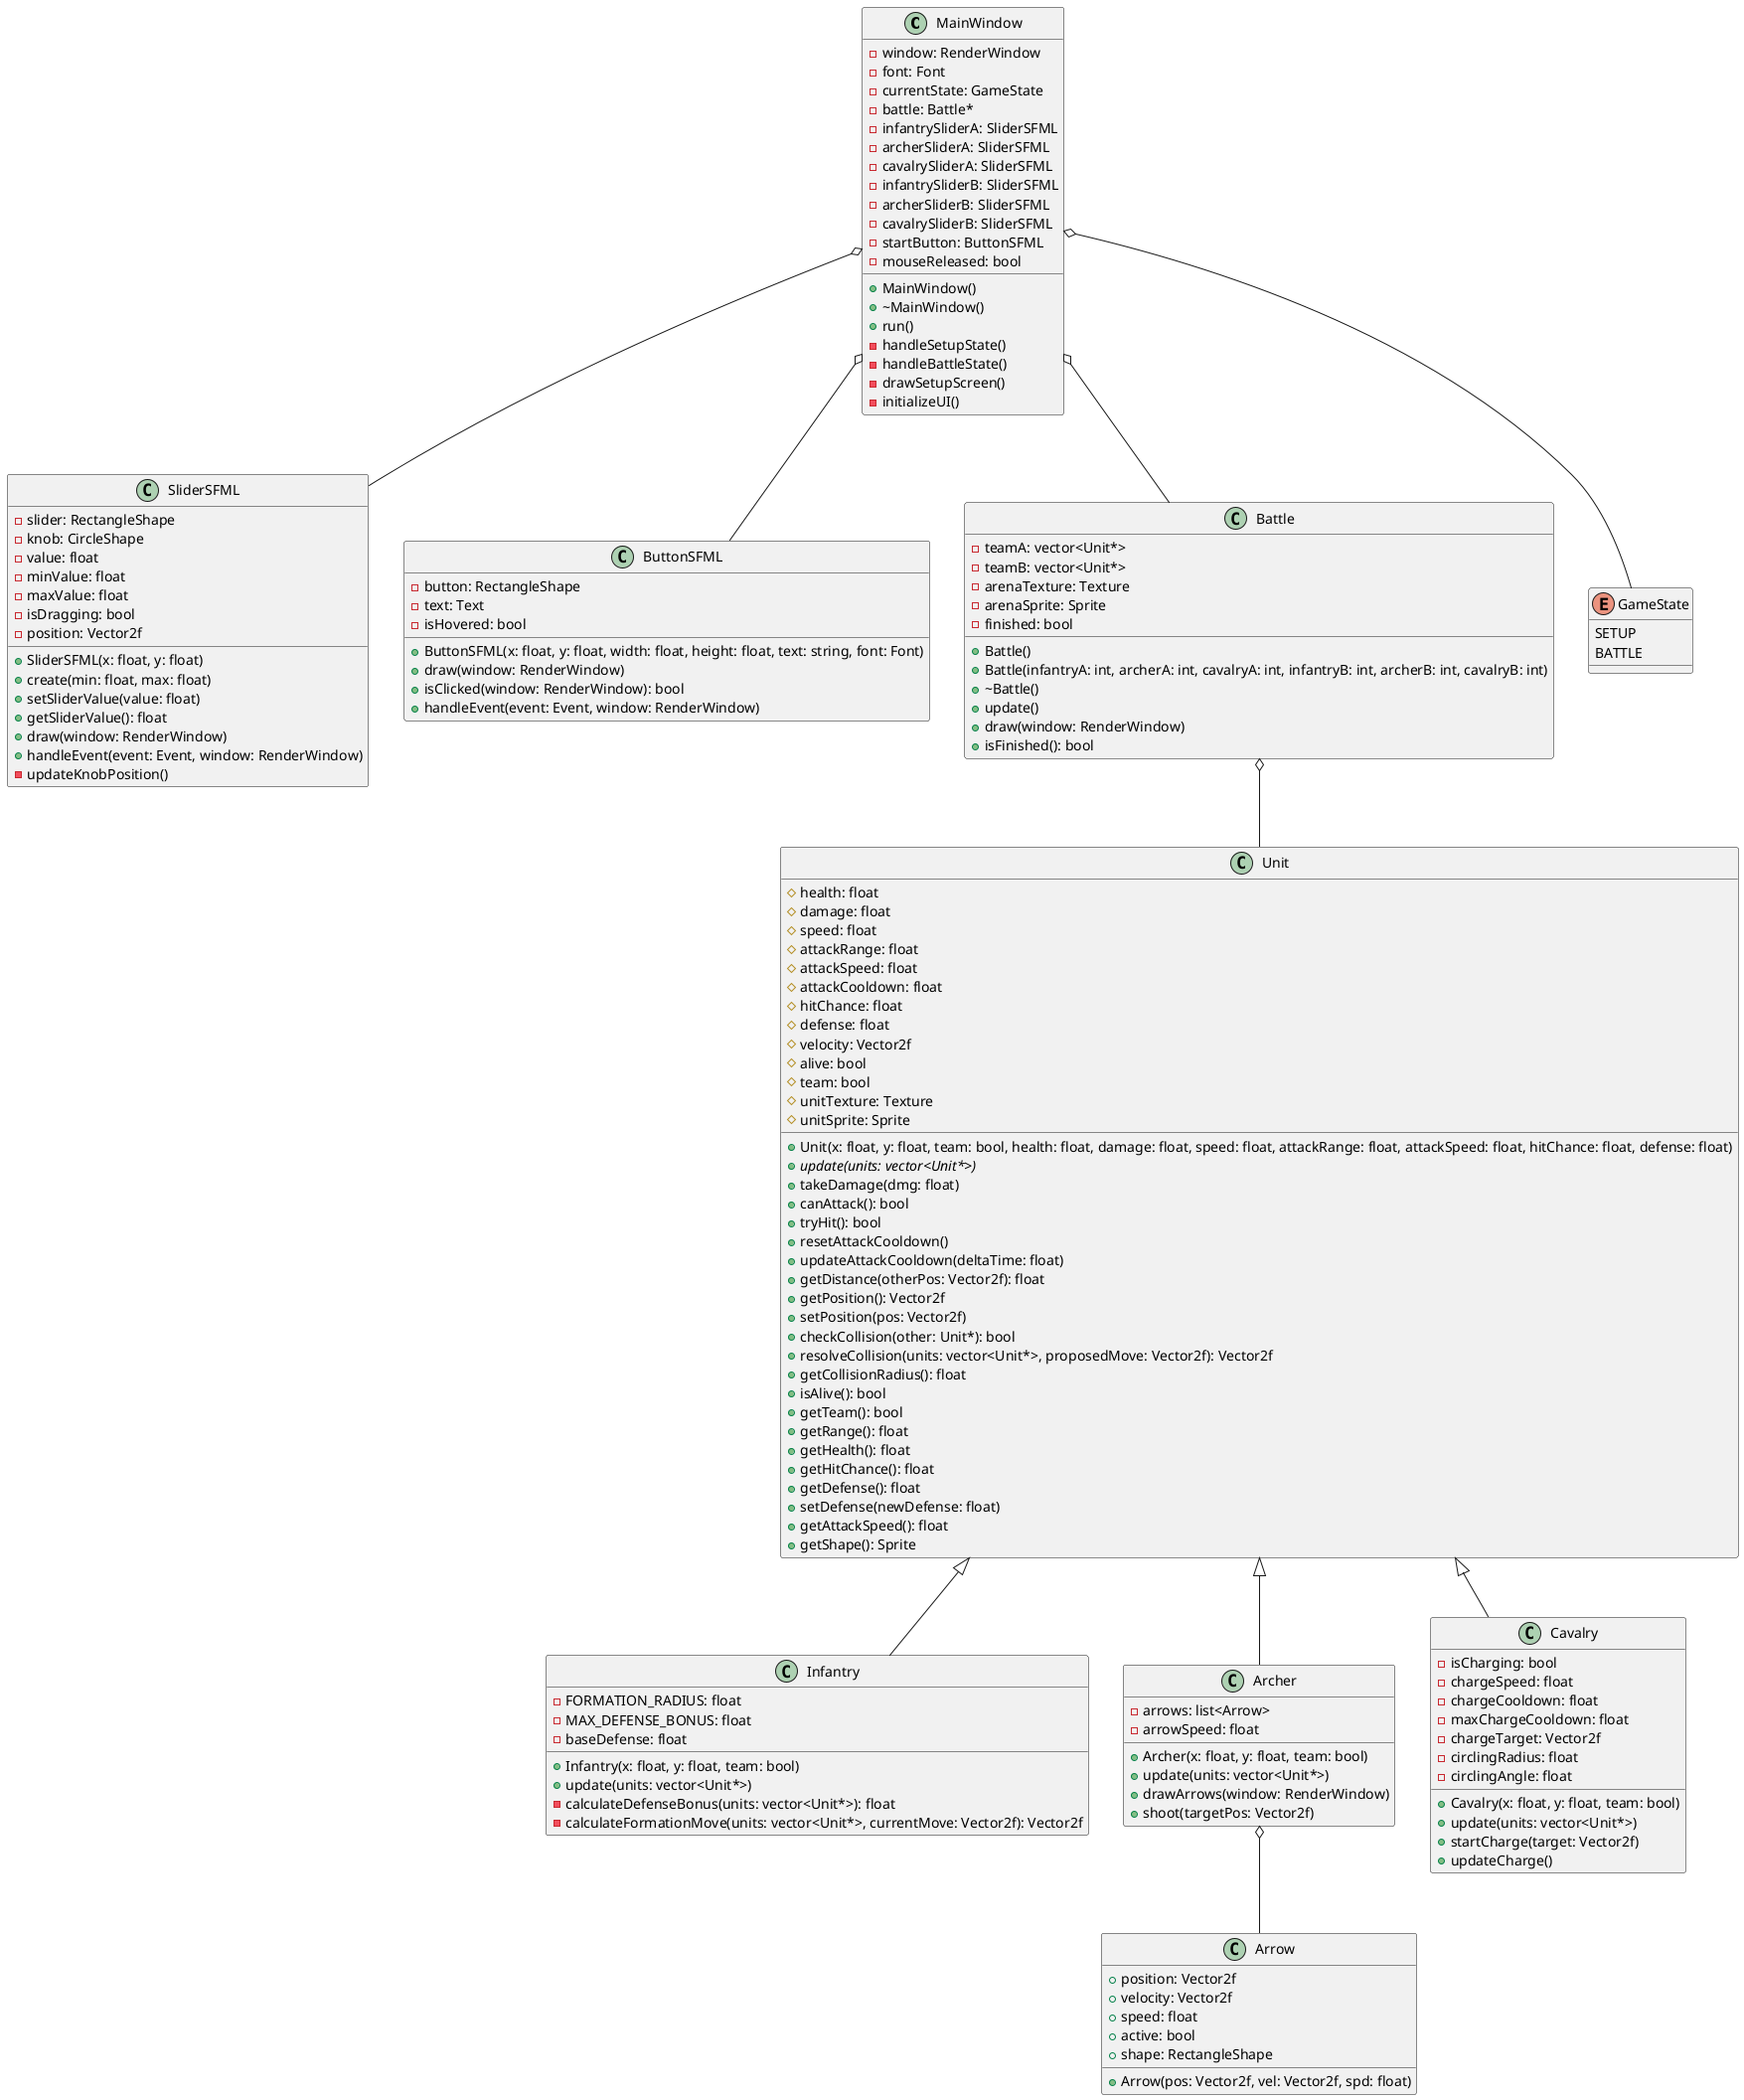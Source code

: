 @startuml

' Klasy UI
class MainWindow {
  - window: RenderWindow
  - font: Font
  - currentState: GameState
  - battle: Battle*
  - infantrySliderA: SliderSFML
  - archerSliderA: SliderSFML
  - cavalrySliderA: SliderSFML
  - infantrySliderB: SliderSFML
  - archerSliderB: SliderSFML
  - cavalrySliderB: SliderSFML
  - startButton: ButtonSFML
  - mouseReleased: bool
  + MainWindow()
  + ~MainWindow()
  + run()
  - handleSetupState()
  - handleBattleState()
  - drawSetupScreen()
  - initializeUI()
}

class SliderSFML {
  - slider: RectangleShape
  - knob: CircleShape
  - value: float
  - minValue: float
  - maxValue: float
  - isDragging: bool
  - position: Vector2f
  + SliderSFML(x: float, y: float)
  + create(min: float, max: float)
  + setSliderValue(value: float)
  + getSliderValue(): float
  + draw(window: RenderWindow)
  + handleEvent(event: Event, window: RenderWindow)
  - updateKnobPosition()
}

class ButtonSFML {
  - button: RectangleShape
  - text: Text
  - isHovered: bool
  + ButtonSFML(x: float, y: float, width: float, height: float, text: string, font: Font)
  + draw(window: RenderWindow)
  + isClicked(window: RenderWindow): bool
  + handleEvent(event: Event, window: RenderWindow)
}

' Klasy logiki gry
class Unit {
  # health: float
  # damage: float
  # speed: float
  # attackRange: float
  # attackSpeed: float
  # attackCooldown: float
  # hitChance: float
  # defense: float
  # velocity: Vector2f
  # alive: bool
  # team: bool
  # unitTexture: Texture
  # unitSprite: Sprite
  + Unit(x: float, y: float, team: bool, health: float, damage: float, speed: float, attackRange: float, attackSpeed: float, hitChance: float, defense: float)
  + {abstract} update(units: vector<Unit*>)
  + takeDamage(dmg: float)
  + canAttack(): bool
  + tryHit(): bool
  + resetAttackCooldown()
  + updateAttackCooldown(deltaTime: float)
  + getDistance(otherPos: Vector2f): float
  + getPosition(): Vector2f
  + setPosition(pos: Vector2f)
  + checkCollision(other: Unit*): bool
  + resolveCollision(units: vector<Unit*>, proposedMove: Vector2f): Vector2f
  + getCollisionRadius(): float
  + isAlive(): bool
  + getTeam(): bool
  + getRange(): float
  + getHealth(): float
  + getHitChance(): float
  + getDefense(): float
  + setDefense(newDefense: float)
  + getAttackSpeed(): float
  + getShape(): Sprite
}

class Infantry {
  - FORMATION_RADIUS: float
  - MAX_DEFENSE_BONUS: float
  - baseDefense: float
  + Infantry(x: float, y: float, team: bool)
  + update(units: vector<Unit*>)
  - calculateDefenseBonus(units: vector<Unit*>): float
  - calculateFormationMove(units: vector<Unit*>, currentMove: Vector2f): Vector2f
}

class Archer {
  - arrows: list<Arrow>
  - arrowSpeed: float
  + Archer(x: float, y: float, team: bool)
  + update(units: vector<Unit*>)
  + drawArrows(window: RenderWindow)
  + shoot(targetPos: Vector2f)
}

class Cavalry {
  - isCharging: bool
  - chargeSpeed: float
  - chargeCooldown: float
  - maxChargeCooldown: float
  - chargeTarget: Vector2f
  - circlingRadius: float
  - circlingAngle: float
  + Cavalry(x: float, y: float, team: bool)
  + update(units: vector<Unit*>)
  + startCharge(target: Vector2f)
  + updateCharge()
}

class Battle {
  - teamA: vector<Unit*>
  - teamB: vector<Unit*>
  - arenaTexture: Texture
  - arenaSprite: Sprite
  - finished: bool
  + Battle()
  + Battle(infantryA: int, archerA: int, cavalryA: int, infantryB: int, archerB: int, cavalryB: int)
  + ~Battle()
  + update()
  + draw(window: RenderWindow)
  + isFinished(): bool
}

class Arrow {
  + position: Vector2f
  + velocity: Vector2f
  + speed: float
  + active: bool
  + shape: RectangleShape
  + Arrow(pos: Vector2f, vel: Vector2f, spd: float)
}

enum GameState {
  SETUP
  BATTLE
}

' Relacje
MainWindow o-- SliderSFML
MainWindow o-- ButtonSFML
MainWindow o-- Battle
MainWindow o-- GameState

Unit <|-- Infantry
Unit <|-- Archer
Unit <|-- Cavalry
Battle o-- Unit
Archer o-- Arrow

@enduml 